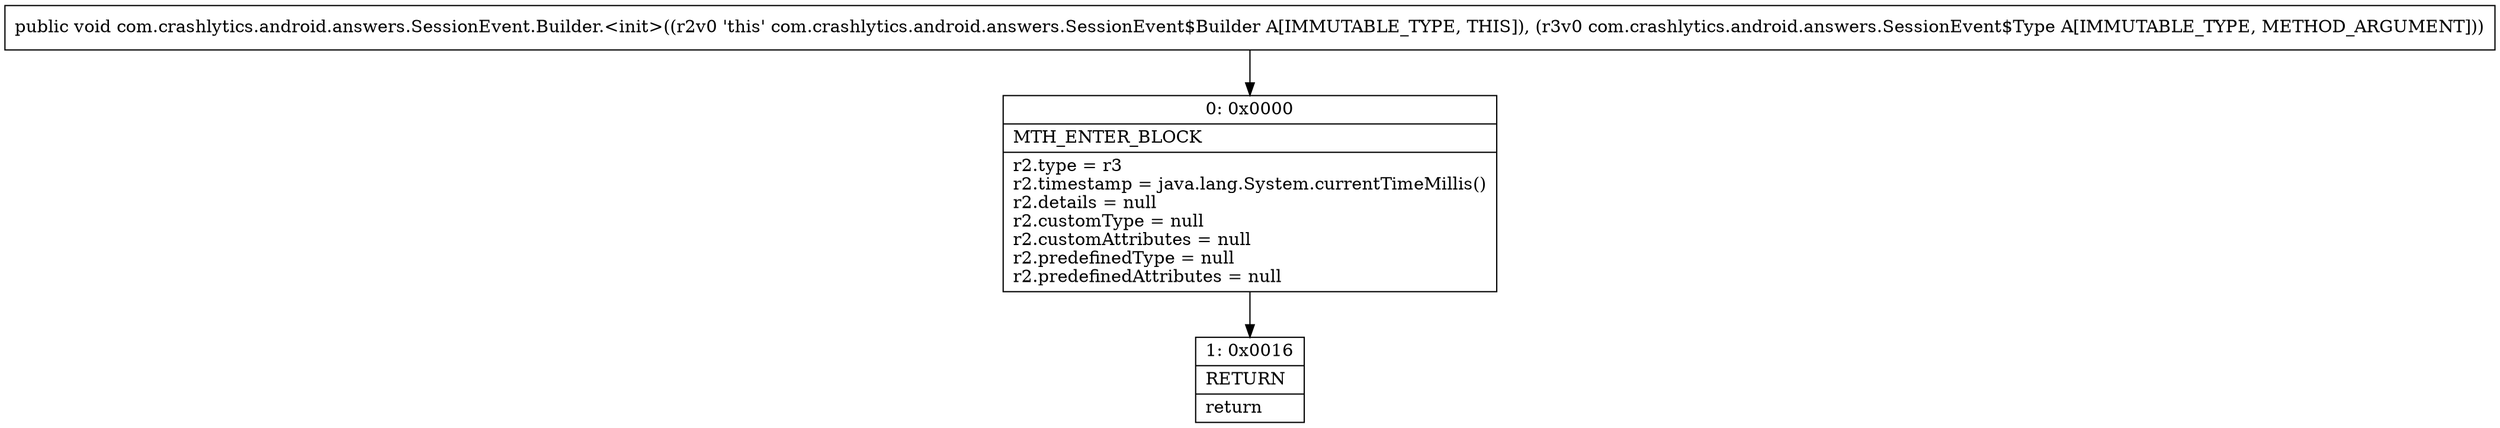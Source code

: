 digraph "CFG forcom.crashlytics.android.answers.SessionEvent.Builder.\<init\>(Lcom\/crashlytics\/android\/answers\/SessionEvent$Type;)V" {
Node_0 [shape=record,label="{0\:\ 0x0000|MTH_ENTER_BLOCK\l|r2.type = r3\lr2.timestamp = java.lang.System.currentTimeMillis()\lr2.details = null\lr2.customType = null\lr2.customAttributes = null\lr2.predefinedType = null\lr2.predefinedAttributes = null\l}"];
Node_1 [shape=record,label="{1\:\ 0x0016|RETURN\l|return\l}"];
MethodNode[shape=record,label="{public void com.crashlytics.android.answers.SessionEvent.Builder.\<init\>((r2v0 'this' com.crashlytics.android.answers.SessionEvent$Builder A[IMMUTABLE_TYPE, THIS]), (r3v0 com.crashlytics.android.answers.SessionEvent$Type A[IMMUTABLE_TYPE, METHOD_ARGUMENT])) }"];
MethodNode -> Node_0;
Node_0 -> Node_1;
}

